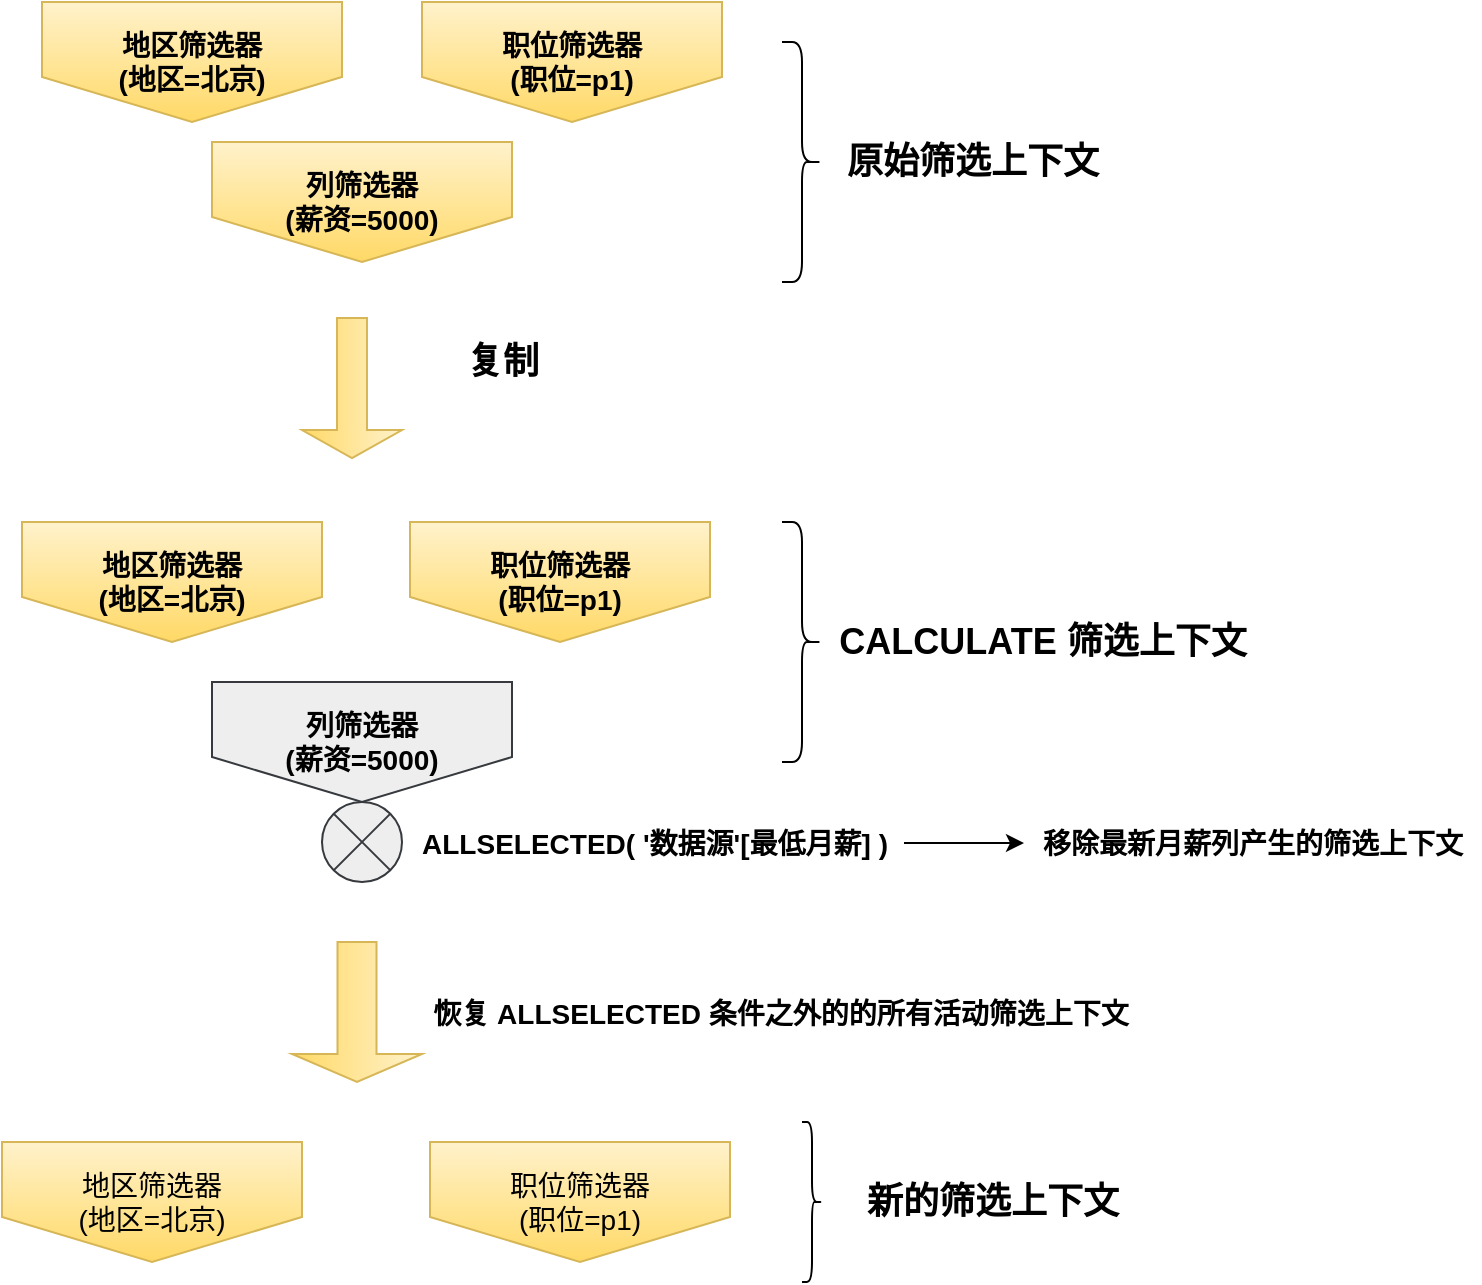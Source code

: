 <mxfile version="22.0.4" type="github">
  <diagram name="第 1 页" id="N9NoxD2QSuJAdEHxSu1o">
    <mxGraphModel dx="1434" dy="750" grid="0" gridSize="10" guides="1" tooltips="1" connect="1" arrows="1" fold="1" page="0" pageScale="1" pageWidth="827" pageHeight="1169" math="0" shadow="0">
      <root>
        <mxCell id="0" />
        <mxCell id="1" parent="0" />
        <mxCell id="ccgTVjTgD-fYgEuRJjH0-1" value="&lt;font style=&quot;font-size: 14px;&quot;&gt;&lt;b&gt;地区筛选器&lt;br&gt;(地区=北京)&lt;/b&gt;&lt;/font&gt;" style="shape=offPageConnector;whiteSpace=wrap;html=1;fillColor=#fff2cc;strokeColor=#d6b656;gradientColor=#ffd966;" vertex="1" parent="1">
          <mxGeometry x="80" y="10" width="150" height="60" as="geometry" />
        </mxCell>
        <mxCell id="ccgTVjTgD-fYgEuRJjH0-2" value="&lt;font style=&quot;font-size: 14px;&quot;&gt;&lt;b&gt;职位筛选器&lt;br&gt;(职位=p1)&lt;/b&gt;&lt;/font&gt;" style="shape=offPageConnector;whiteSpace=wrap;html=1;fillColor=#fff2cc;strokeColor=#d6b656;gradientColor=#ffd966;" vertex="1" parent="1">
          <mxGeometry x="270" y="10" width="150" height="60" as="geometry" />
        </mxCell>
        <mxCell id="ccgTVjTgD-fYgEuRJjH0-3" value="&lt;font style=&quot;font-size: 14px;&quot;&gt;&lt;b&gt;列筛选器&lt;br&gt;(薪资=5000)&lt;/b&gt;&lt;/font&gt;" style="shape=offPageConnector;whiteSpace=wrap;html=1;fillColor=#fff2cc;strokeColor=#d6b656;gradientColor=#ffd966;" vertex="1" parent="1">
          <mxGeometry x="165" y="80" width="150" height="60" as="geometry" />
        </mxCell>
        <mxCell id="ccgTVjTgD-fYgEuRJjH0-4" value="" style="shape=curlyBracket;whiteSpace=wrap;html=1;rounded=1;flipH=1;labelPosition=right;verticalLabelPosition=middle;align=left;verticalAlign=middle;" vertex="1" parent="1">
          <mxGeometry x="450" y="30" width="20" height="120" as="geometry" />
        </mxCell>
        <mxCell id="ccgTVjTgD-fYgEuRJjH0-5" value="&lt;font style=&quot;font-size: 18px;&quot;&gt;&lt;b&gt;原始筛选上下文&lt;/b&gt;&lt;/font&gt;" style="text;html=1;align=center;verticalAlign=middle;resizable=0;points=[];autosize=1;strokeColor=none;fillColor=none;" vertex="1" parent="1">
          <mxGeometry x="473" y="73" width="144" height="34" as="geometry" />
        </mxCell>
        <mxCell id="ccgTVjTgD-fYgEuRJjH0-6" value="" style="shape=singleArrow;direction=south;whiteSpace=wrap;html=1;fillColor=#fff2cc;strokeColor=#d6b656;gradientColor=#ffd966;" vertex="1" parent="1">
          <mxGeometry x="210" y="168" width="50" height="70" as="geometry" />
        </mxCell>
        <mxCell id="ccgTVjTgD-fYgEuRJjH0-7" value="&lt;font style=&quot;font-size: 18px;&quot;&gt;&lt;b&gt;复制&lt;/b&gt;&lt;/font&gt;" style="text;html=1;align=center;verticalAlign=middle;resizable=0;points=[];autosize=1;strokeColor=none;fillColor=none;" vertex="1" parent="1">
          <mxGeometry x="283" y="173" width="54" height="34" as="geometry" />
        </mxCell>
        <mxCell id="ccgTVjTgD-fYgEuRJjH0-8" value="&lt;font style=&quot;font-size: 14px;&quot;&gt;&lt;b&gt;地区筛选器&lt;br&gt;(地区=北京)&lt;/b&gt;&lt;/font&gt;" style="shape=offPageConnector;whiteSpace=wrap;html=1;fillColor=#fff2cc;strokeColor=#d6b656;gradientColor=#ffd966;" vertex="1" parent="1">
          <mxGeometry x="70" y="270" width="150" height="60" as="geometry" />
        </mxCell>
        <mxCell id="ccgTVjTgD-fYgEuRJjH0-9" value="&lt;font style=&quot;font-size: 14px;&quot;&gt;&lt;b&gt;职位筛选器&lt;br&gt;(职位=p1)&lt;/b&gt;&lt;/font&gt;" style="shape=offPageConnector;whiteSpace=wrap;html=1;fillColor=#fff2cc;strokeColor=#d6b656;gradientColor=#ffd966;" vertex="1" parent="1">
          <mxGeometry x="264" y="270" width="150" height="60" as="geometry" />
        </mxCell>
        <mxCell id="ccgTVjTgD-fYgEuRJjH0-10" value="&lt;font style=&quot;font-size: 14px;&quot;&gt;&lt;b&gt;列筛选器&lt;br&gt;(薪资=5000)&lt;/b&gt;&lt;/font&gt;" style="shape=offPageConnector;whiteSpace=wrap;html=1;fillColor=#eeeeee;strokeColor=#36393d;" vertex="1" parent="1">
          <mxGeometry x="165" y="350" width="150" height="60" as="geometry" />
        </mxCell>
        <mxCell id="ccgTVjTgD-fYgEuRJjH0-11" value="" style="shape=curlyBracket;whiteSpace=wrap;html=1;rounded=1;flipH=1;labelPosition=right;verticalLabelPosition=middle;align=left;verticalAlign=middle;" vertex="1" parent="1">
          <mxGeometry x="450" y="270" width="20" height="120" as="geometry" />
        </mxCell>
        <mxCell id="ccgTVjTgD-fYgEuRJjH0-12" value="&lt;font style=&quot;font-size: 18px;&quot;&gt;&lt;b&gt;CALCULATE 筛选上下文&lt;/b&gt;&lt;/font&gt;" style="text;html=1;align=center;verticalAlign=middle;resizable=0;points=[];autosize=1;strokeColor=none;fillColor=none;" vertex="1" parent="1">
          <mxGeometry x="469" y="313" width="222" height="34" as="geometry" />
        </mxCell>
        <mxCell id="ccgTVjTgD-fYgEuRJjH0-13" value="" style="shape=sumEllipse;perimeter=ellipsePerimeter;whiteSpace=wrap;html=1;backgroundOutline=1;fillColor=#eeeeee;strokeColor=#36393d;" vertex="1" parent="1">
          <mxGeometry x="220" y="410" width="40" height="40" as="geometry" />
        </mxCell>
        <mxCell id="ccgTVjTgD-fYgEuRJjH0-17" value="" style="edgeStyle=orthogonalEdgeStyle;rounded=0;orthogonalLoop=1;jettySize=auto;html=1;" edge="1" parent="1" source="ccgTVjTgD-fYgEuRJjH0-14" target="ccgTVjTgD-fYgEuRJjH0-15">
          <mxGeometry relative="1" as="geometry" />
        </mxCell>
        <mxCell id="ccgTVjTgD-fYgEuRJjH0-14" value="&lt;font style=&quot;font-size: 14px;&quot;&gt;&lt;b&gt;ALLSELECTED( &#39;数据源&#39;[最低月薪] )&lt;/b&gt;&lt;/font&gt;" style="text;html=1;align=center;verticalAlign=middle;resizable=0;points=[];autosize=1;strokeColor=none;fillColor=none;" vertex="1" parent="1">
          <mxGeometry x="260" y="416" width="251" height="29" as="geometry" />
        </mxCell>
        <mxCell id="ccgTVjTgD-fYgEuRJjH0-15" value="&lt;font style=&quot;font-size: 14px;&quot;&gt;&lt;b&gt;移除最新月薪列产生的筛选上下文&lt;/b&gt;&lt;/font&gt;" style="text;html=1;align=center;verticalAlign=middle;resizable=0;points=[];autosize=1;strokeColor=none;fillColor=none;" vertex="1" parent="1">
          <mxGeometry x="571" y="416" width="228" height="29" as="geometry" />
        </mxCell>
        <mxCell id="ccgTVjTgD-fYgEuRJjH0-18" value="&lt;font style=&quot;font-size: 14px;&quot;&gt;地区筛选器&lt;br&gt;(地区=北京)&lt;/font&gt;" style="shape=offPageConnector;whiteSpace=wrap;html=1;fillColor=#fff2cc;strokeColor=#d6b656;gradientColor=#ffd966;" vertex="1" parent="1">
          <mxGeometry x="60" y="580" width="150" height="60" as="geometry" />
        </mxCell>
        <mxCell id="ccgTVjTgD-fYgEuRJjH0-19" value="&lt;font style=&quot;font-size: 14px;&quot;&gt;职位筛选器&lt;br&gt;(职位=p1)&lt;/font&gt;" style="shape=offPageConnector;whiteSpace=wrap;html=1;fillColor=#fff2cc;strokeColor=#d6b656;gradientColor=#ffd966;" vertex="1" parent="1">
          <mxGeometry x="274" y="580" width="150" height="60" as="geometry" />
        </mxCell>
        <mxCell id="ccgTVjTgD-fYgEuRJjH0-21" value="" style="shape=singleArrow;direction=south;whiteSpace=wrap;html=1;fillColor=#fff2cc;strokeColor=#d6b656;gradientColor=#ffd966;" vertex="1" parent="1">
          <mxGeometry x="205" y="480" width="65" height="70" as="geometry" />
        </mxCell>
        <mxCell id="ccgTVjTgD-fYgEuRJjH0-24" value="" style="shape=curlyBracket;whiteSpace=wrap;html=1;rounded=1;flipH=1;labelPosition=right;verticalLabelPosition=middle;align=left;verticalAlign=middle;" vertex="1" parent="1">
          <mxGeometry x="460" y="570" width="10" height="80" as="geometry" />
        </mxCell>
        <mxCell id="ccgTVjTgD-fYgEuRJjH0-25" value="&lt;font style=&quot;font-size: 18px;&quot;&gt;&lt;b&gt;新的筛选上下文&lt;/b&gt;&lt;/font&gt;" style="text;html=1;align=center;verticalAlign=middle;resizable=0;points=[];autosize=1;strokeColor=none;fillColor=none;" vertex="1" parent="1">
          <mxGeometry x="483" y="593" width="144" height="34" as="geometry" />
        </mxCell>
        <mxCell id="ccgTVjTgD-fYgEuRJjH0-27" value="&lt;font style=&quot;font-size: 14px;&quot;&gt;&lt;b&gt;恢复 ALLSELECTED 条件之外的的所有活动筛选上下文&lt;/b&gt;&lt;/font&gt;" style="text;html=1;align=center;verticalAlign=middle;resizable=0;points=[];autosize=1;strokeColor=none;fillColor=none;" vertex="1" parent="1">
          <mxGeometry x="266" y="501" width="366" height="29" as="geometry" />
        </mxCell>
      </root>
    </mxGraphModel>
  </diagram>
</mxfile>
